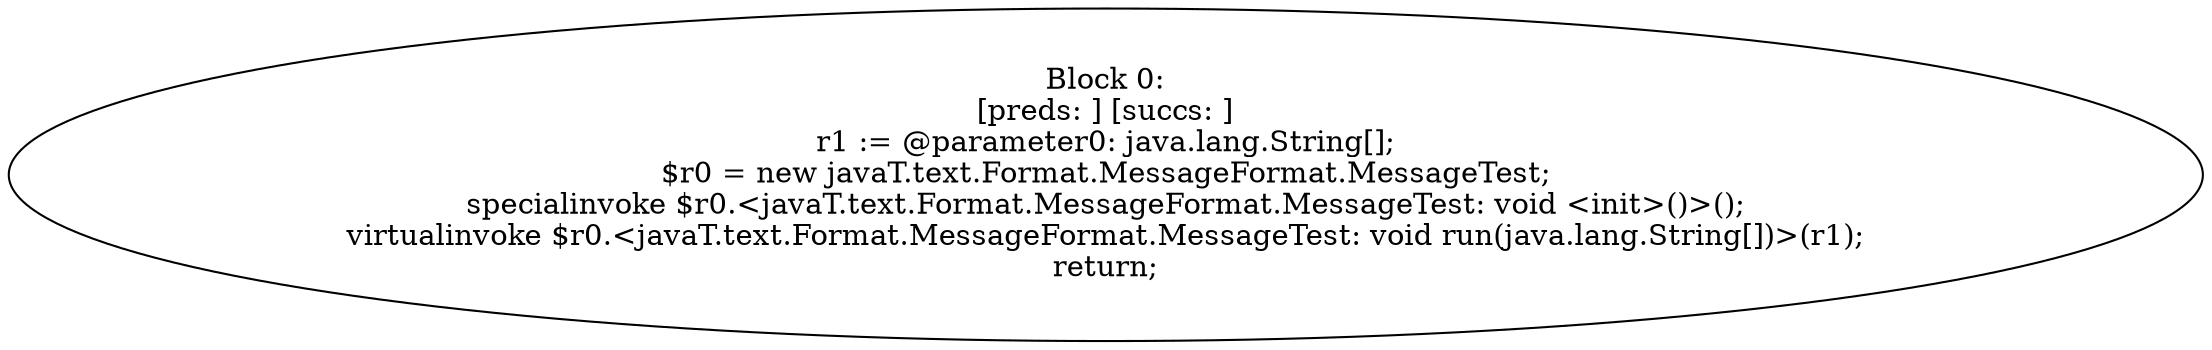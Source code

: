 digraph "unitGraph" {
    "Block 0:
[preds: ] [succs: ]
r1 := @parameter0: java.lang.String[];
$r0 = new javaT.text.Format.MessageFormat.MessageTest;
specialinvoke $r0.<javaT.text.Format.MessageFormat.MessageTest: void <init>()>();
virtualinvoke $r0.<javaT.text.Format.MessageFormat.MessageTest: void run(java.lang.String[])>(r1);
return;
"
}

